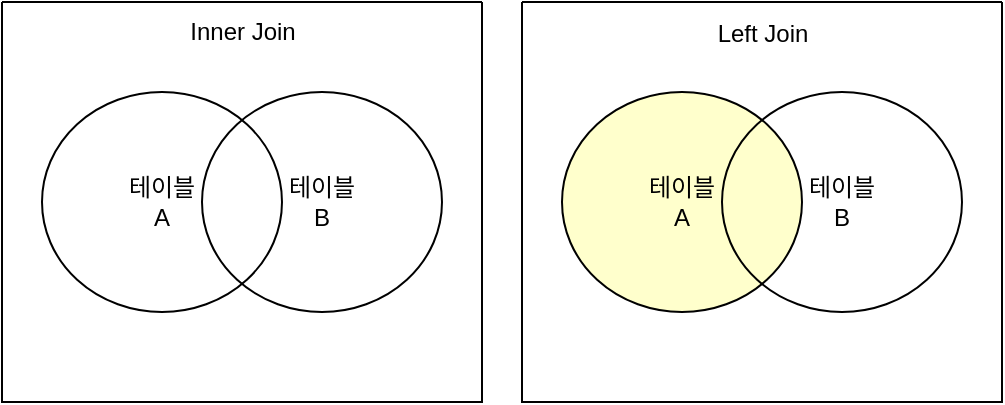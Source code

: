 <mxfile version="14.8.0" type="github">
  <diagram id="YywNPV1zqplNL26AaK8r" name="Page-1">
    <mxGraphModel dx="881" dy="339" grid="1" gridSize="10" guides="1" tooltips="1" connect="1" arrows="1" fold="1" page="1" pageScale="1" pageWidth="827" pageHeight="1169" math="0" shadow="0">
      <root>
        <mxCell id="0" />
        <mxCell id="1" parent="0" />
        <mxCell id="1as4dkkdB10rkrHj4Nj--5" value="" style="ellipse;whiteSpace=wrap;html=1;fillColor=none;" vertex="1" parent="1">
          <mxGeometry x="180" y="200" width="120" height="110" as="geometry" />
        </mxCell>
        <mxCell id="1as4dkkdB10rkrHj4Nj--6" value="" style="ellipse;whiteSpace=wrap;html=1;fillColor=none;" vertex="1" parent="1">
          <mxGeometry x="260" y="200" width="120" height="110" as="geometry" />
        </mxCell>
        <mxCell id="1as4dkkdB10rkrHj4Nj--7" value="" style="swimlane;startSize=0;fillColor=none;" vertex="1" parent="1">
          <mxGeometry x="160" y="155" width="240" height="200" as="geometry" />
        </mxCell>
        <mxCell id="1as4dkkdB10rkrHj4Nj--9" value="테이블 A" style="text;html=1;strokeColor=none;fillColor=none;align=center;verticalAlign=middle;whiteSpace=wrap;rounded=0;" vertex="1" parent="1as4dkkdB10rkrHj4Nj--7">
          <mxGeometry x="60" y="90" width="40" height="20" as="geometry" />
        </mxCell>
        <mxCell id="1as4dkkdB10rkrHj4Nj--10" value="테이블 B" style="text;html=1;strokeColor=none;fillColor=none;align=center;verticalAlign=middle;whiteSpace=wrap;rounded=0;" vertex="1" parent="1as4dkkdB10rkrHj4Nj--7">
          <mxGeometry x="140" y="90" width="40" height="20" as="geometry" />
        </mxCell>
        <mxCell id="1as4dkkdB10rkrHj4Nj--16" value="Inner Join" style="text;html=1;align=center;verticalAlign=middle;resizable=0;points=[];autosize=1;strokeColor=none;" vertex="1" parent="1as4dkkdB10rkrHj4Nj--7">
          <mxGeometry x="85" y="5" width="70" height="20" as="geometry" />
        </mxCell>
        <mxCell id="1as4dkkdB10rkrHj4Nj--8" value="" style="swimlane;startSize=0;fillColor=none;" vertex="1" parent="1">
          <mxGeometry x="420" y="155" width="240" height="200" as="geometry" />
        </mxCell>
        <mxCell id="1as4dkkdB10rkrHj4Nj--3" value="" style="ellipse;whiteSpace=wrap;html=1;fillColor=#FFFFCC;" vertex="1" parent="1as4dkkdB10rkrHj4Nj--8">
          <mxGeometry x="20" y="45" width="120" height="110" as="geometry" />
        </mxCell>
        <mxCell id="1as4dkkdB10rkrHj4Nj--4" value="" style="ellipse;whiteSpace=wrap;html=1;fillColor=none;" vertex="1" parent="1as4dkkdB10rkrHj4Nj--8">
          <mxGeometry x="100" y="45" width="120" height="110" as="geometry" />
        </mxCell>
        <mxCell id="1as4dkkdB10rkrHj4Nj--11" value="테이블 A" style="text;html=1;strokeColor=none;fillColor=none;align=center;verticalAlign=middle;whiteSpace=wrap;rounded=0;" vertex="1" parent="1as4dkkdB10rkrHj4Nj--8">
          <mxGeometry x="60" y="90" width="40" height="20" as="geometry" />
        </mxCell>
        <mxCell id="1as4dkkdB10rkrHj4Nj--12" value="테이블 B" style="text;html=1;strokeColor=none;fillColor=none;align=center;verticalAlign=middle;whiteSpace=wrap;rounded=0;" vertex="1" parent="1as4dkkdB10rkrHj4Nj--8">
          <mxGeometry x="140" y="90" width="40" height="20" as="geometry" />
        </mxCell>
        <mxCell id="1as4dkkdB10rkrHj4Nj--17" value="Left Join" style="text;html=1;align=center;verticalAlign=middle;resizable=0;points=[];autosize=1;strokeColor=none;" vertex="1" parent="1as4dkkdB10rkrHj4Nj--8">
          <mxGeometry x="90" y="6" width="60" height="20" as="geometry" />
        </mxCell>
      </root>
    </mxGraphModel>
  </diagram>
</mxfile>
